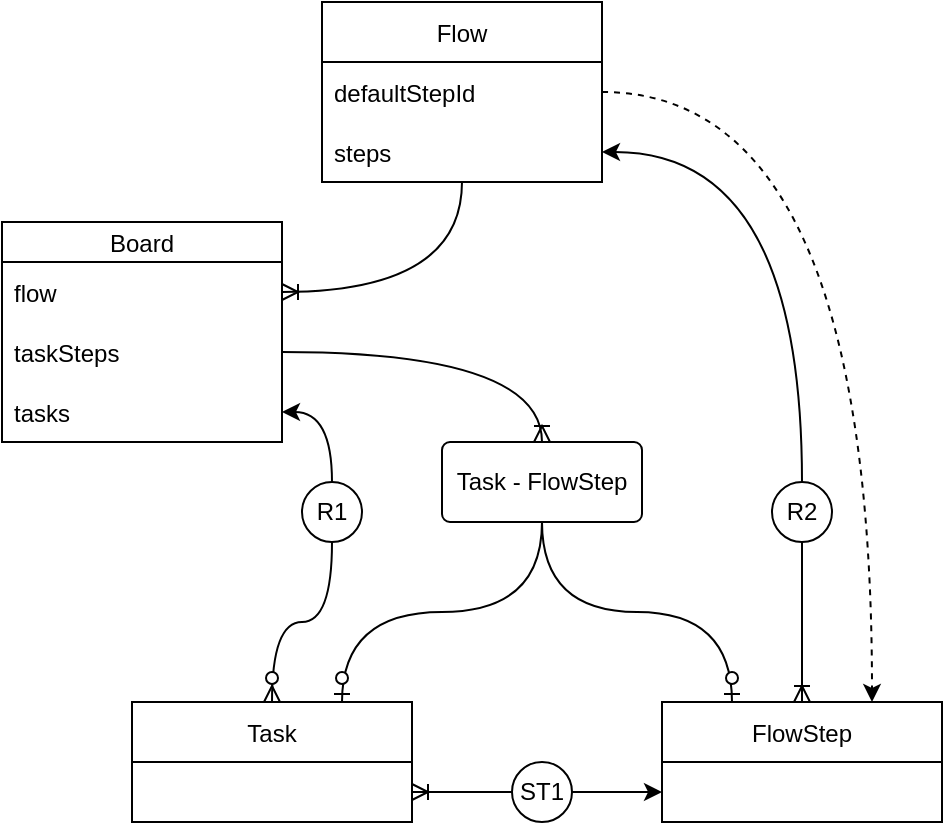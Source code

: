<mxfile version="16.6.4" type="device"><diagram id="R2lEEEUBdFMjLlhIrx00" name="Page-1"><mxGraphModel dx="1413" dy="820" grid="1" gridSize="10" guides="1" tooltips="1" connect="1" arrows="1" fold="1" page="1" pageScale="1" pageWidth="850" pageHeight="1100" math="0" shadow="0" extFonts="Permanent Marker^https://fonts.googleapis.com/css?family=Permanent+Marker"><root><mxCell id="0"/><mxCell id="1" parent="0"/><mxCell id="nPt0QVdyrtwD0wEOXKQP-2" value="Board" style="swimlane;fontStyle=0;childLayout=stackLayout;horizontal=1;startSize=20;horizontalStack=0;resizeParent=1;resizeParentMax=0;resizeLast=0;collapsible=1;marginBottom=0;" parent="1" vertex="1"><mxGeometry x="40" y="150" width="140" height="110" as="geometry"><mxRectangle x="100" y="160" width="60" height="20" as="alternateBounds"/></mxGeometry></mxCell><mxCell id="nPt0QVdyrtwD0wEOXKQP-15" value="flow" style="text;strokeColor=none;fillColor=none;align=left;verticalAlign=middle;spacingLeft=4;spacingRight=4;overflow=hidden;points=[[0,0.5],[1,0.5]];portConstraint=eastwest;rotatable=0;" parent="nPt0QVdyrtwD0wEOXKQP-2" vertex="1"><mxGeometry y="20" width="140" height="30" as="geometry"/></mxCell><mxCell id="nPt0QVdyrtwD0wEOXKQP-4" value="taskSteps" style="text;strokeColor=none;fillColor=none;align=left;verticalAlign=middle;spacingLeft=4;spacingRight=4;overflow=hidden;points=[[0,0.5],[1,0.5]];portConstraint=eastwest;rotatable=0;" parent="nPt0QVdyrtwD0wEOXKQP-2" vertex="1"><mxGeometry y="50" width="140" height="30" as="geometry"/></mxCell><mxCell id="nPt0QVdyrtwD0wEOXKQP-3" value="tasks" style="text;strokeColor=none;fillColor=none;align=left;verticalAlign=middle;spacingLeft=4;spacingRight=4;overflow=hidden;points=[[0,0.5],[1,0.5]];portConstraint=eastwest;rotatable=0;" parent="nPt0QVdyrtwD0wEOXKQP-2" vertex="1"><mxGeometry y="80" width="140" height="30" as="geometry"/></mxCell><mxCell id="nPt0QVdyrtwD0wEOXKQP-6" value="Task" style="swimlane;fontStyle=0;childLayout=stackLayout;horizontal=1;startSize=30;horizontalStack=0;resizeParent=1;resizeParentMax=0;resizeLast=0;collapsible=1;marginBottom=0;" parent="1" vertex="1"><mxGeometry x="105" y="390" width="140" height="60" as="geometry"/></mxCell><mxCell id="nPt0QVdyrtwD0wEOXKQP-27" style="edgeStyle=orthogonalEdgeStyle;curved=1;rounded=0;orthogonalLoop=1;jettySize=auto;html=1;exitX=1;exitY=0.5;exitDx=0;exitDy=0;entryX=0.75;entryY=0;entryDx=0;entryDy=0;dashed=1;" parent="1" source="nPt0QVdyrtwD0wEOXKQP-11" target="nPt0QVdyrtwD0wEOXKQP-10" edge="1"><mxGeometry relative="1" as="geometry"/></mxCell><mxCell id="nPt0QVdyrtwD0wEOXKQP-11" value="Flow" style="swimlane;fontStyle=0;childLayout=stackLayout;horizontal=1;startSize=30;horizontalStack=0;resizeParent=1;resizeParentMax=0;resizeLast=0;collapsible=1;marginBottom=0;" parent="1" vertex="1"><mxGeometry x="200" y="40" width="140" height="90" as="geometry"/></mxCell><mxCell id="nPt0QVdyrtwD0wEOXKQP-12" value="defaultStepId" style="text;strokeColor=none;fillColor=none;align=left;verticalAlign=middle;spacingLeft=4;spacingRight=4;overflow=hidden;points=[[0,0.5],[1,0.5]];portConstraint=eastwest;rotatable=0;" parent="nPt0QVdyrtwD0wEOXKQP-11" vertex="1"><mxGeometry y="30" width="140" height="30" as="geometry"/></mxCell><mxCell id="nPt0QVdyrtwD0wEOXKQP-13" value="steps" style="text;strokeColor=none;fillColor=none;align=left;verticalAlign=middle;spacingLeft=4;spacingRight=4;overflow=hidden;points=[[0,0.5],[1,0.5]];portConstraint=eastwest;rotatable=0;" parent="nPt0QVdyrtwD0wEOXKQP-11" vertex="1"><mxGeometry y="60" width="140" height="30" as="geometry"/></mxCell><mxCell id="nPt0QVdyrtwD0wEOXKQP-16" value="" style="edgeStyle=orthogonalEdgeStyle;fontSize=12;html=1;endArrow=ERoneToMany;rounded=0;entryX=1;entryY=0.5;entryDx=0;entryDy=0;exitX=0.5;exitY=1;exitDx=0;exitDy=0;curved=1;" parent="1" source="nPt0QVdyrtwD0wEOXKQP-11" target="nPt0QVdyrtwD0wEOXKQP-15" edge="1"><mxGeometry width="100" height="100" relative="1" as="geometry"><mxPoint x="240" y="250" as="sourcePoint"/><mxPoint x="340" y="150" as="targetPoint"/></mxGeometry></mxCell><mxCell id="nPt0QVdyrtwD0wEOXKQP-18" value="" style="edgeStyle=orthogonalEdgeStyle;fontSize=12;html=1;endArrow=ERzeroToMany;endFill=1;rounded=0;exitX=0.5;exitY=1;exitDx=0;exitDy=0;entryX=0.5;entryY=0;entryDx=0;entryDy=0;curved=1;" parent="1" source="nPt0QVdyrtwD0wEOXKQP-31" target="nPt0QVdyrtwD0wEOXKQP-6" edge="1"><mxGeometry width="100" height="100" relative="1" as="geometry"><mxPoint x="370" y="460" as="sourcePoint"/><mxPoint x="470" y="460" as="targetPoint"/></mxGeometry></mxCell><mxCell id="nPt0QVdyrtwD0wEOXKQP-21" value="" style="edgeStyle=orthogonalEdgeStyle;fontSize=12;html=1;endArrow=ERoneToMany;rounded=0;curved=1;exitX=0.5;exitY=1;exitDx=0;exitDy=0;entryX=0.5;entryY=0;entryDx=0;entryDy=0;" parent="1" source="nPt0QVdyrtwD0wEOXKQP-34" target="nPt0QVdyrtwD0wEOXKQP-10" edge="1"><mxGeometry width="100" height="100" relative="1" as="geometry"><mxPoint x="410" y="190" as="sourcePoint"/><mxPoint x="510" y="90" as="targetPoint"/></mxGeometry></mxCell><mxCell id="nPt0QVdyrtwD0wEOXKQP-22" value="Task - FlowStep" style="rounded=1;arcSize=10;whiteSpace=wrap;html=1;align=center;" parent="1" vertex="1"><mxGeometry x="260" y="260" width="100" height="40" as="geometry"/></mxCell><mxCell id="nPt0QVdyrtwD0wEOXKQP-23" value="" style="edgeStyle=orthogonalEdgeStyle;fontSize=12;html=1;endArrow=ERzeroToOne;endFill=1;rounded=0;curved=1;entryX=0.75;entryY=0;entryDx=0;entryDy=0;exitX=0.5;exitY=1;exitDx=0;exitDy=0;" parent="1" source="nPt0QVdyrtwD0wEOXKQP-22" target="nPt0QVdyrtwD0wEOXKQP-6" edge="1"><mxGeometry width="100" height="100" relative="1" as="geometry"><mxPoint x="370" y="460" as="sourcePoint"/><mxPoint x="390" y="360" as="targetPoint"/></mxGeometry></mxCell><mxCell id="nPt0QVdyrtwD0wEOXKQP-24" value="" style="edgeStyle=orthogonalEdgeStyle;fontSize=12;html=1;endArrow=ERoneToMany;rounded=0;curved=1;entryX=0.5;entryY=0;entryDx=0;entryDy=0;" parent="1" source="nPt0QVdyrtwD0wEOXKQP-4" target="nPt0QVdyrtwD0wEOXKQP-22" edge="1"><mxGeometry width="100" height="100" relative="1" as="geometry"><mxPoint x="330" y="460" as="sourcePoint"/><mxPoint x="430" y="360" as="targetPoint"/></mxGeometry></mxCell><mxCell id="nPt0QVdyrtwD0wEOXKQP-25" value="" style="endArrow=none;html=1;rounded=0;dashed=1;dashPattern=1 2;curved=1;startArrow=none;" parent="1" source="nPt0QVdyrtwD0wEOXKQP-10" edge="1"><mxGeometry relative="1" as="geometry"><mxPoint x="300" y="410" as="sourcePoint"/><mxPoint x="460" y="410" as="targetPoint"/></mxGeometry></mxCell><mxCell id="nPt0QVdyrtwD0wEOXKQP-26" value="1" style="resizable=0;html=1;align=right;verticalAlign=bottom;" parent="nPt0QVdyrtwD0wEOXKQP-25" connectable="0" vertex="1"><mxGeometry x="1" relative="1" as="geometry"/></mxCell><mxCell id="nPt0QVdyrtwD0wEOXKQP-28" value="" style="edgeStyle=orthogonalEdgeStyle;fontSize=12;html=1;endArrow=ERzeroToOne;endFill=1;rounded=0;curved=1;exitX=0.5;exitY=1;exitDx=0;exitDy=0;entryX=0.25;entryY=0;entryDx=0;entryDy=0;" parent="1" source="nPt0QVdyrtwD0wEOXKQP-22" target="nPt0QVdyrtwD0wEOXKQP-10" edge="1"><mxGeometry width="100" height="100" relative="1" as="geometry"><mxPoint x="330" y="460" as="sourcePoint"/><mxPoint x="430" y="360" as="targetPoint"/></mxGeometry></mxCell><mxCell id="nPt0QVdyrtwD0wEOXKQP-10" value="FlowStep" style="swimlane;fontStyle=0;childLayout=stackLayout;horizontal=1;startSize=30;horizontalStack=0;resizeParent=1;resizeParentMax=0;resizeLast=0;collapsible=1;marginBottom=0;" parent="1" vertex="1"><mxGeometry x="370" y="390" width="140" height="60" as="geometry"/></mxCell><mxCell id="nPt0QVdyrtwD0wEOXKQP-33" style="edgeStyle=orthogonalEdgeStyle;curved=1;rounded=0;orthogonalLoop=1;jettySize=auto;html=1;entryX=1;entryY=0.5;entryDx=0;entryDy=0;" parent="1" source="nPt0QVdyrtwD0wEOXKQP-31" target="nPt0QVdyrtwD0wEOXKQP-3" edge="1"><mxGeometry relative="1" as="geometry"/></mxCell><mxCell id="nPt0QVdyrtwD0wEOXKQP-31" value="R1" style="ellipse;whiteSpace=wrap;html=1;align=center;" parent="1" vertex="1"><mxGeometry x="190" y="280" width="30" height="30" as="geometry"/></mxCell><mxCell id="nPt0QVdyrtwD0wEOXKQP-35" style="edgeStyle=orthogonalEdgeStyle;curved=1;rounded=0;orthogonalLoop=1;jettySize=auto;html=1;entryX=1;entryY=0.5;entryDx=0;entryDy=0;" parent="1" source="nPt0QVdyrtwD0wEOXKQP-34" target="nPt0QVdyrtwD0wEOXKQP-13" edge="1"><mxGeometry relative="1" as="geometry"/></mxCell><mxCell id="nPt0QVdyrtwD0wEOXKQP-34" value="R2" style="ellipse;whiteSpace=wrap;html=1;align=center;" parent="1" vertex="1"><mxGeometry x="425" y="280" width="30" height="30" as="geometry"/></mxCell><mxCell id="7d-OPZUR2UNZTgCFXI0N-5" style="edgeStyle=none;rounded=1;orthogonalLoop=1;jettySize=auto;html=1;exitX=1;exitY=0.5;exitDx=0;exitDy=0;entryX=0;entryY=0.75;entryDx=0;entryDy=0;" edge="1" parent="1" source="7d-OPZUR2UNZTgCFXI0N-2" target="nPt0QVdyrtwD0wEOXKQP-10"><mxGeometry relative="1" as="geometry"/></mxCell><mxCell id="7d-OPZUR2UNZTgCFXI0N-2" value="ST1" style="ellipse;whiteSpace=wrap;html=1;align=center;" vertex="1" parent="1"><mxGeometry x="295" y="420" width="30" height="30" as="geometry"/></mxCell><mxCell id="7d-OPZUR2UNZTgCFXI0N-3" value="" style="edgeStyle=entityRelationEdgeStyle;fontSize=12;html=1;endArrow=ERoneToMany;rounded=0;entryX=1;entryY=0.75;entryDx=0;entryDy=0;exitX=0;exitY=0.5;exitDx=0;exitDy=0;" edge="1" parent="1" source="7d-OPZUR2UNZTgCFXI0N-2" target="nPt0QVdyrtwD0wEOXKQP-6"><mxGeometry width="100" height="100" relative="1" as="geometry"><mxPoint x="370" y="470" as="sourcePoint"/><mxPoint x="470" y="370" as="targetPoint"/></mxGeometry></mxCell></root></mxGraphModel></diagram></mxfile>